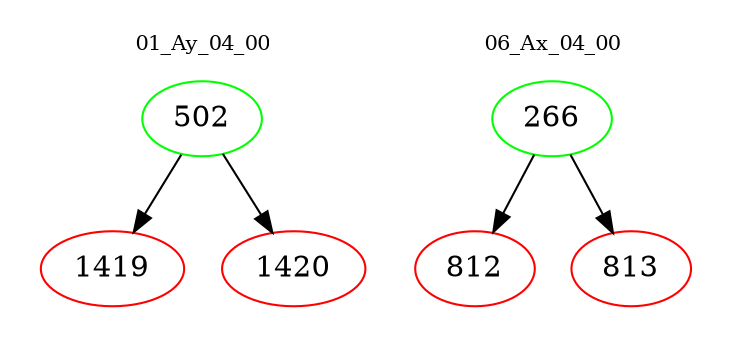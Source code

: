 digraph{
subgraph cluster_0 {
color = white
label = "01_Ay_04_00";
fontsize=10;
T0_502 [label="502", color="green"]
T0_502 -> T0_1419 [color="black"]
T0_1419 [label="1419", color="red"]
T0_502 -> T0_1420 [color="black"]
T0_1420 [label="1420", color="red"]
}
subgraph cluster_1 {
color = white
label = "06_Ax_04_00";
fontsize=10;
T1_266 [label="266", color="green"]
T1_266 -> T1_812 [color="black"]
T1_812 [label="812", color="red"]
T1_266 -> T1_813 [color="black"]
T1_813 [label="813", color="red"]
}
}
